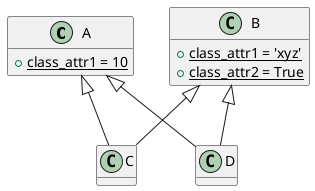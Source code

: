 @startuml

hide empty methods

class A {
    +{static}class_attr1 = 10
}

class B {
    +{static}class_attr1 = 'xyz'
    +{static}class_attr2 = True
}

class C
class D

A <|-- C
B <|-- C
A <|-- D
B <|-- D

@enduml